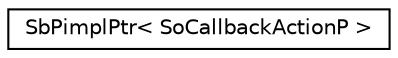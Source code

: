 digraph "Graphical Class Hierarchy"
{
 // LATEX_PDF_SIZE
  edge [fontname="Helvetica",fontsize="10",labelfontname="Helvetica",labelfontsize="10"];
  node [fontname="Helvetica",fontsize="10",shape=record];
  rankdir="LR";
  Node0 [label="SbPimplPtr\< SoCallbackActionP \>",height=0.2,width=0.4,color="black", fillcolor="white", style="filled",URL="$classSbPimplPtr.html",tooltip=" "];
}
